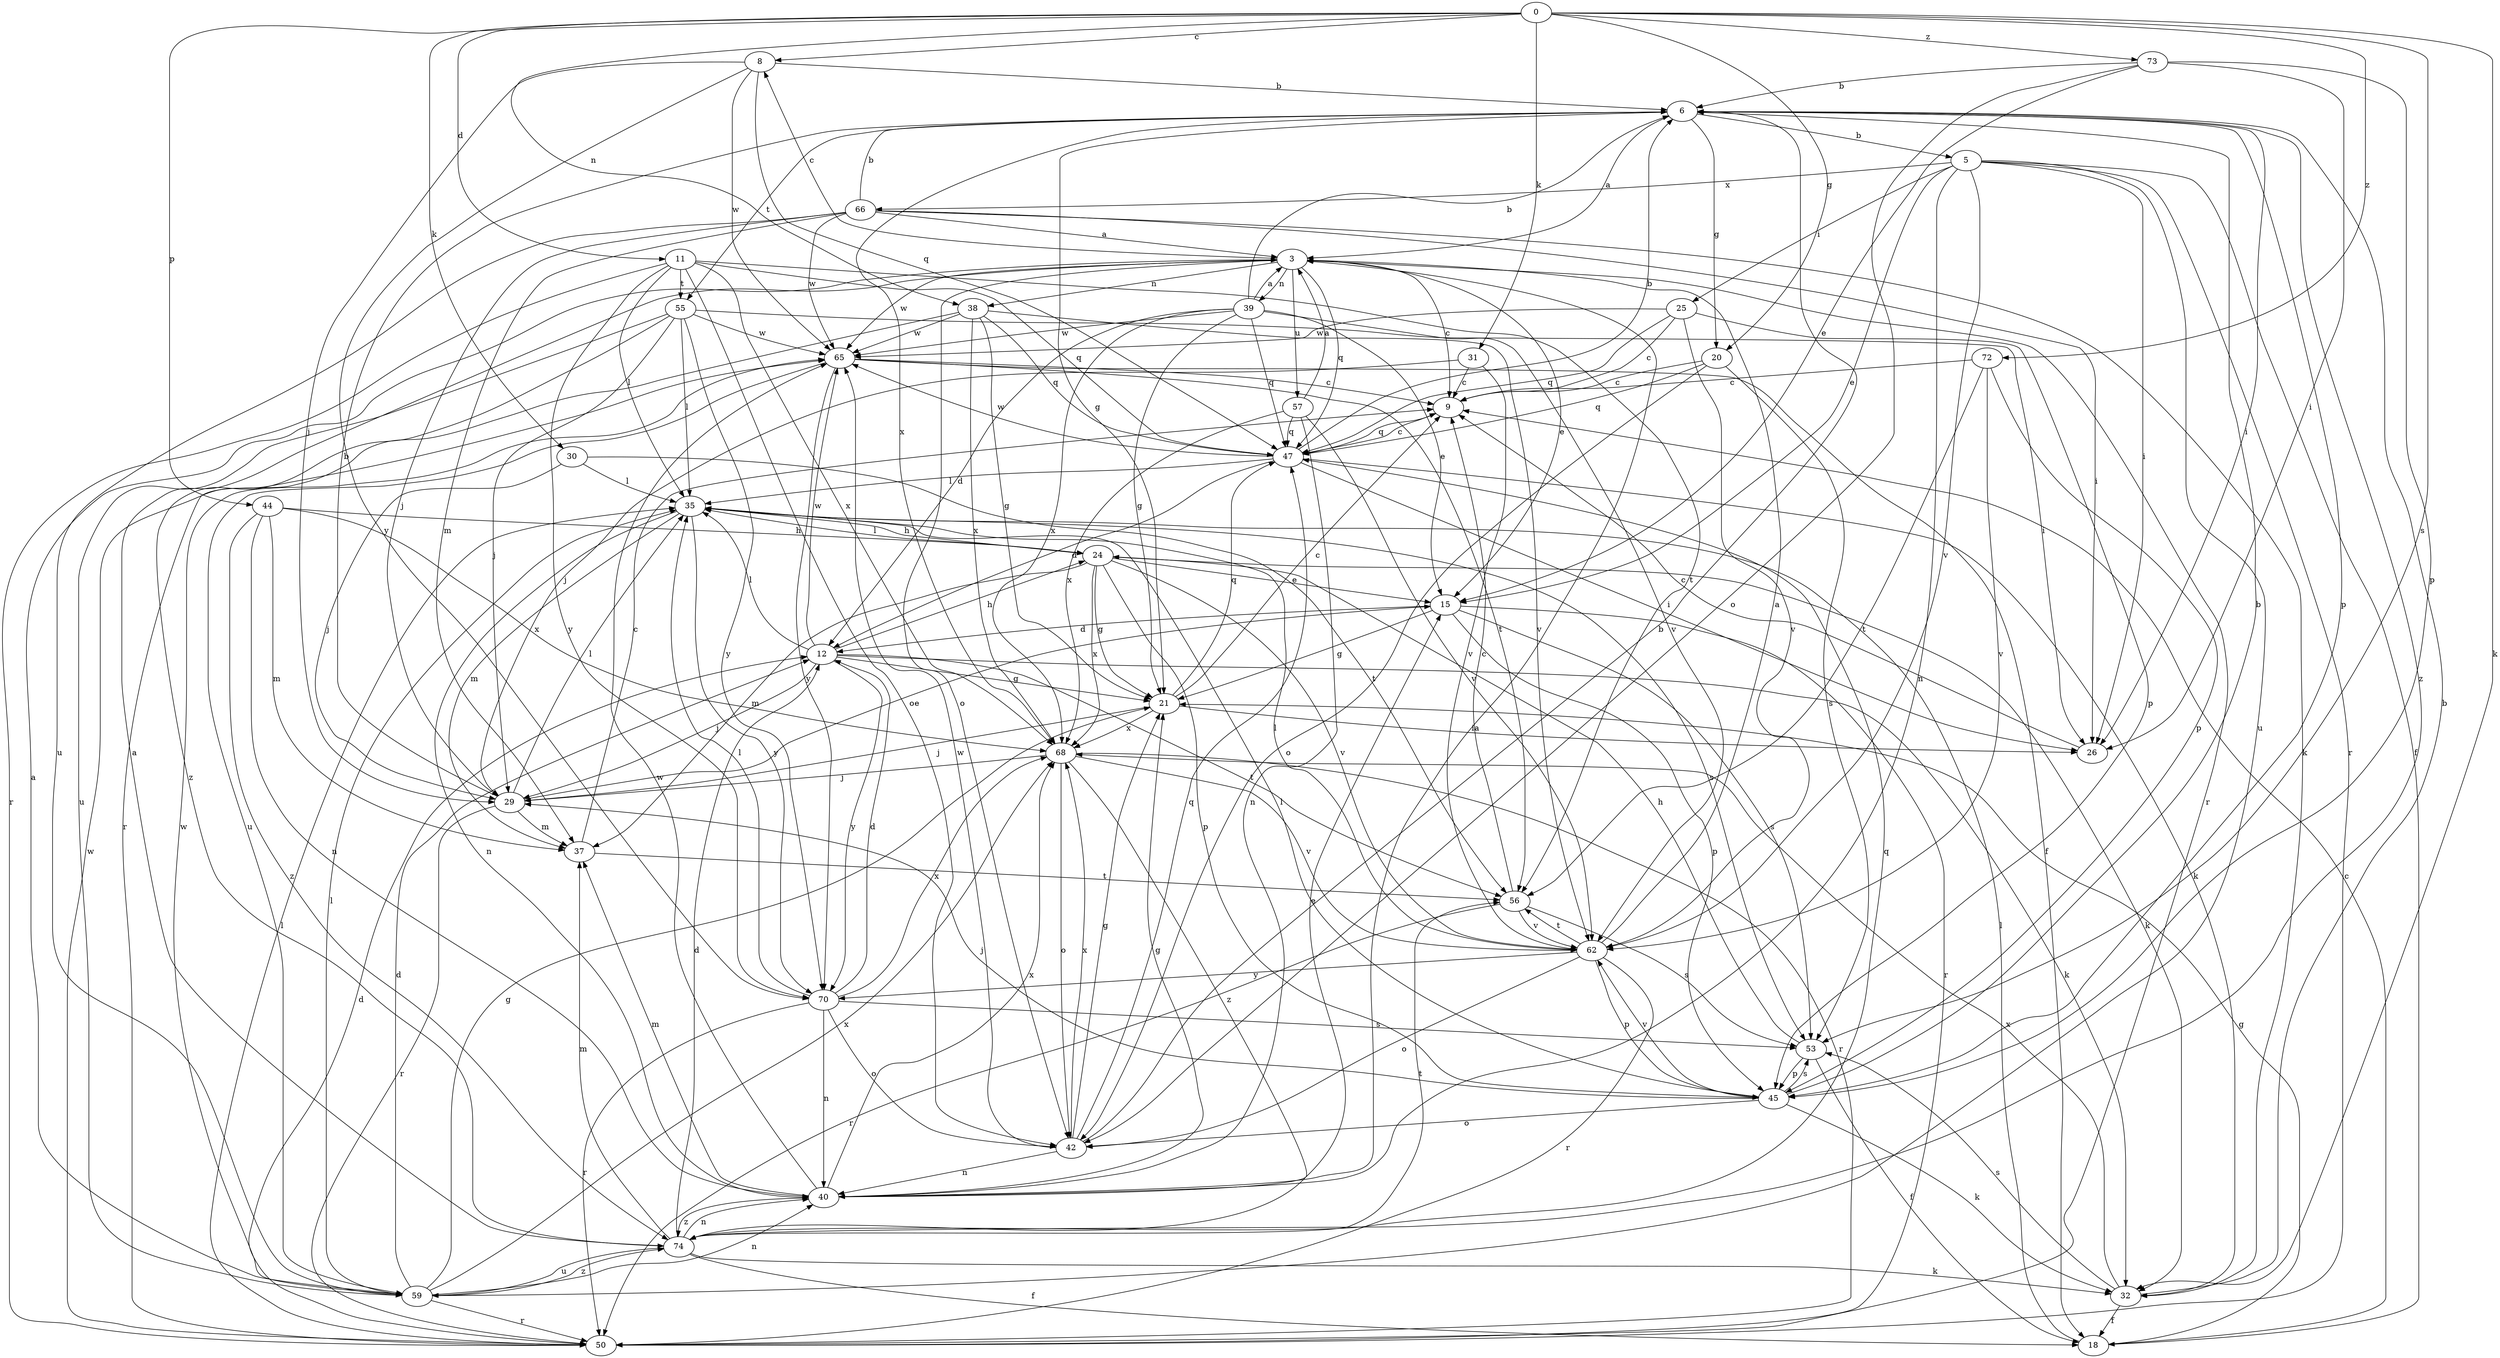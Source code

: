strict digraph  {
0;
3;
5;
6;
8;
9;
11;
12;
15;
18;
20;
21;
24;
25;
26;
29;
30;
31;
32;
35;
37;
38;
39;
40;
42;
44;
45;
47;
50;
53;
55;
56;
57;
59;
62;
65;
66;
68;
70;
72;
73;
74;
0 -> 8  [label=c];
0 -> 11  [label=d];
0 -> 20  [label=g];
0 -> 30  [label=k];
0 -> 31  [label=k];
0 -> 32  [label=k];
0 -> 38  [label=n];
0 -> 44  [label=p];
0 -> 53  [label=s];
0 -> 72  [label=z];
0 -> 73  [label=z];
3 -> 8  [label=c];
3 -> 9  [label=c];
3 -> 15  [label=e];
3 -> 38  [label=n];
3 -> 39  [label=n];
3 -> 42  [label=o];
3 -> 47  [label=q];
3 -> 50  [label=r];
3 -> 57  [label=u];
3 -> 65  [label=w];
5 -> 15  [label=e];
5 -> 18  [label=f];
5 -> 25  [label=i];
5 -> 26  [label=i];
5 -> 40  [label=n];
5 -> 50  [label=r];
5 -> 59  [label=u];
5 -> 62  [label=v];
5 -> 66  [label=x];
6 -> 3  [label=a];
6 -> 5  [label=b];
6 -> 20  [label=g];
6 -> 21  [label=g];
6 -> 26  [label=i];
6 -> 45  [label=p];
6 -> 55  [label=t];
6 -> 68  [label=x];
6 -> 74  [label=z];
8 -> 6  [label=b];
8 -> 29  [label=j];
8 -> 47  [label=q];
8 -> 65  [label=w];
8 -> 70  [label=y];
9 -> 47  [label=q];
11 -> 35  [label=l];
11 -> 42  [label=o];
11 -> 47  [label=q];
11 -> 50  [label=r];
11 -> 55  [label=t];
11 -> 56  [label=t];
11 -> 68  [label=x];
11 -> 70  [label=y];
12 -> 21  [label=g];
12 -> 24  [label=h];
12 -> 29  [label=j];
12 -> 32  [label=k];
12 -> 35  [label=l];
12 -> 56  [label=t];
12 -> 65  [label=w];
12 -> 70  [label=y];
15 -> 12  [label=d];
15 -> 21  [label=g];
15 -> 45  [label=p];
15 -> 50  [label=r];
15 -> 53  [label=s];
18 -> 9  [label=c];
18 -> 21  [label=g];
18 -> 35  [label=l];
20 -> 9  [label=c];
20 -> 42  [label=o];
20 -> 47  [label=q];
20 -> 53  [label=s];
21 -> 9  [label=c];
21 -> 26  [label=i];
21 -> 29  [label=j];
21 -> 47  [label=q];
21 -> 68  [label=x];
24 -> 15  [label=e];
24 -> 21  [label=g];
24 -> 32  [label=k];
24 -> 35  [label=l];
24 -> 37  [label=m];
24 -> 45  [label=p];
24 -> 62  [label=v];
24 -> 68  [label=x];
25 -> 9  [label=c];
25 -> 45  [label=p];
25 -> 47  [label=q];
25 -> 62  [label=v];
25 -> 65  [label=w];
26 -> 9  [label=c];
29 -> 6  [label=b];
29 -> 15  [label=e];
29 -> 35  [label=l];
29 -> 37  [label=m];
29 -> 50  [label=r];
30 -> 29  [label=j];
30 -> 35  [label=l];
30 -> 56  [label=t];
31 -> 9  [label=c];
31 -> 29  [label=j];
31 -> 62  [label=v];
32 -> 6  [label=b];
32 -> 18  [label=f];
32 -> 53  [label=s];
32 -> 68  [label=x];
35 -> 24  [label=h];
35 -> 37  [label=m];
35 -> 40  [label=n];
35 -> 53  [label=s];
35 -> 70  [label=y];
37 -> 9  [label=c];
37 -> 56  [label=t];
38 -> 21  [label=g];
38 -> 47  [label=q];
38 -> 50  [label=r];
38 -> 62  [label=v];
38 -> 65  [label=w];
38 -> 68  [label=x];
39 -> 3  [label=a];
39 -> 6  [label=b];
39 -> 12  [label=d];
39 -> 15  [label=e];
39 -> 21  [label=g];
39 -> 47  [label=q];
39 -> 62  [label=v];
39 -> 65  [label=w];
39 -> 68  [label=x];
40 -> 3  [label=a];
40 -> 15  [label=e];
40 -> 21  [label=g];
40 -> 37  [label=m];
40 -> 65  [label=w];
40 -> 68  [label=x];
40 -> 74  [label=z];
42 -> 6  [label=b];
42 -> 21  [label=g];
42 -> 40  [label=n];
42 -> 47  [label=q];
42 -> 65  [label=w];
42 -> 68  [label=x];
44 -> 24  [label=h];
44 -> 37  [label=m];
44 -> 40  [label=n];
44 -> 68  [label=x];
44 -> 74  [label=z];
45 -> 6  [label=b];
45 -> 29  [label=j];
45 -> 32  [label=k];
45 -> 35  [label=l];
45 -> 42  [label=o];
45 -> 53  [label=s];
45 -> 62  [label=v];
47 -> 6  [label=b];
47 -> 9  [label=c];
47 -> 12  [label=d];
47 -> 26  [label=i];
47 -> 32  [label=k];
47 -> 35  [label=l];
47 -> 65  [label=w];
50 -> 12  [label=d];
50 -> 35  [label=l];
50 -> 65  [label=w];
53 -> 18  [label=f];
53 -> 24  [label=h];
53 -> 45  [label=p];
55 -> 26  [label=i];
55 -> 29  [label=j];
55 -> 35  [label=l];
55 -> 59  [label=u];
55 -> 65  [label=w];
55 -> 70  [label=y];
55 -> 74  [label=z];
56 -> 9  [label=c];
56 -> 50  [label=r];
56 -> 53  [label=s];
56 -> 62  [label=v];
57 -> 3  [label=a];
57 -> 40  [label=n];
57 -> 47  [label=q];
57 -> 62  [label=v];
57 -> 68  [label=x];
59 -> 3  [label=a];
59 -> 12  [label=d];
59 -> 21  [label=g];
59 -> 35  [label=l];
59 -> 40  [label=n];
59 -> 50  [label=r];
59 -> 65  [label=w];
59 -> 68  [label=x];
59 -> 74  [label=z];
62 -> 3  [label=a];
62 -> 35  [label=l];
62 -> 42  [label=o];
62 -> 45  [label=p];
62 -> 50  [label=r];
62 -> 56  [label=t];
62 -> 70  [label=y];
65 -> 9  [label=c];
65 -> 18  [label=f];
65 -> 56  [label=t];
65 -> 59  [label=u];
65 -> 70  [label=y];
66 -> 3  [label=a];
66 -> 6  [label=b];
66 -> 26  [label=i];
66 -> 29  [label=j];
66 -> 32  [label=k];
66 -> 37  [label=m];
66 -> 59  [label=u];
66 -> 65  [label=w];
68 -> 29  [label=j];
68 -> 42  [label=o];
68 -> 50  [label=r];
68 -> 62  [label=v];
68 -> 74  [label=z];
70 -> 12  [label=d];
70 -> 35  [label=l];
70 -> 40  [label=n];
70 -> 42  [label=o];
70 -> 50  [label=r];
70 -> 53  [label=s];
70 -> 68  [label=x];
72 -> 9  [label=c];
72 -> 45  [label=p];
72 -> 56  [label=t];
72 -> 62  [label=v];
73 -> 6  [label=b];
73 -> 15  [label=e];
73 -> 26  [label=i];
73 -> 42  [label=o];
73 -> 45  [label=p];
74 -> 3  [label=a];
74 -> 12  [label=d];
74 -> 18  [label=f];
74 -> 32  [label=k];
74 -> 37  [label=m];
74 -> 40  [label=n];
74 -> 47  [label=q];
74 -> 56  [label=t];
74 -> 59  [label=u];
}
